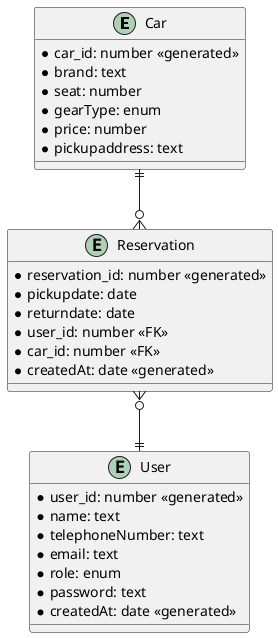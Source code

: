 @startuml ER Diagram Car Reservation

entity "Car" as car {
    *car_id: number <<generated>>
    *brand: text
    *seat: number
    *gearType: enum
    *price: number
    *pickupaddress: text
}

entity "User" as user {
    *user_id: number <<generated>>
    *name: text
    *telephoneNumber: text
    *email: text
    *role: enum
    *password: text
    *createdAt: date <<generated>>
}

entity "Reservation" as reservation {
    *reservation_id: number <<generated>>
    *pickupdate: date
    *returndate: date
    *user_id: number <<FK>>
    *car_id: number <<FK>>
    *createdAt: date <<generated>>
}

car ||--o{ reservation
reservation }o--|| user

@enduml
